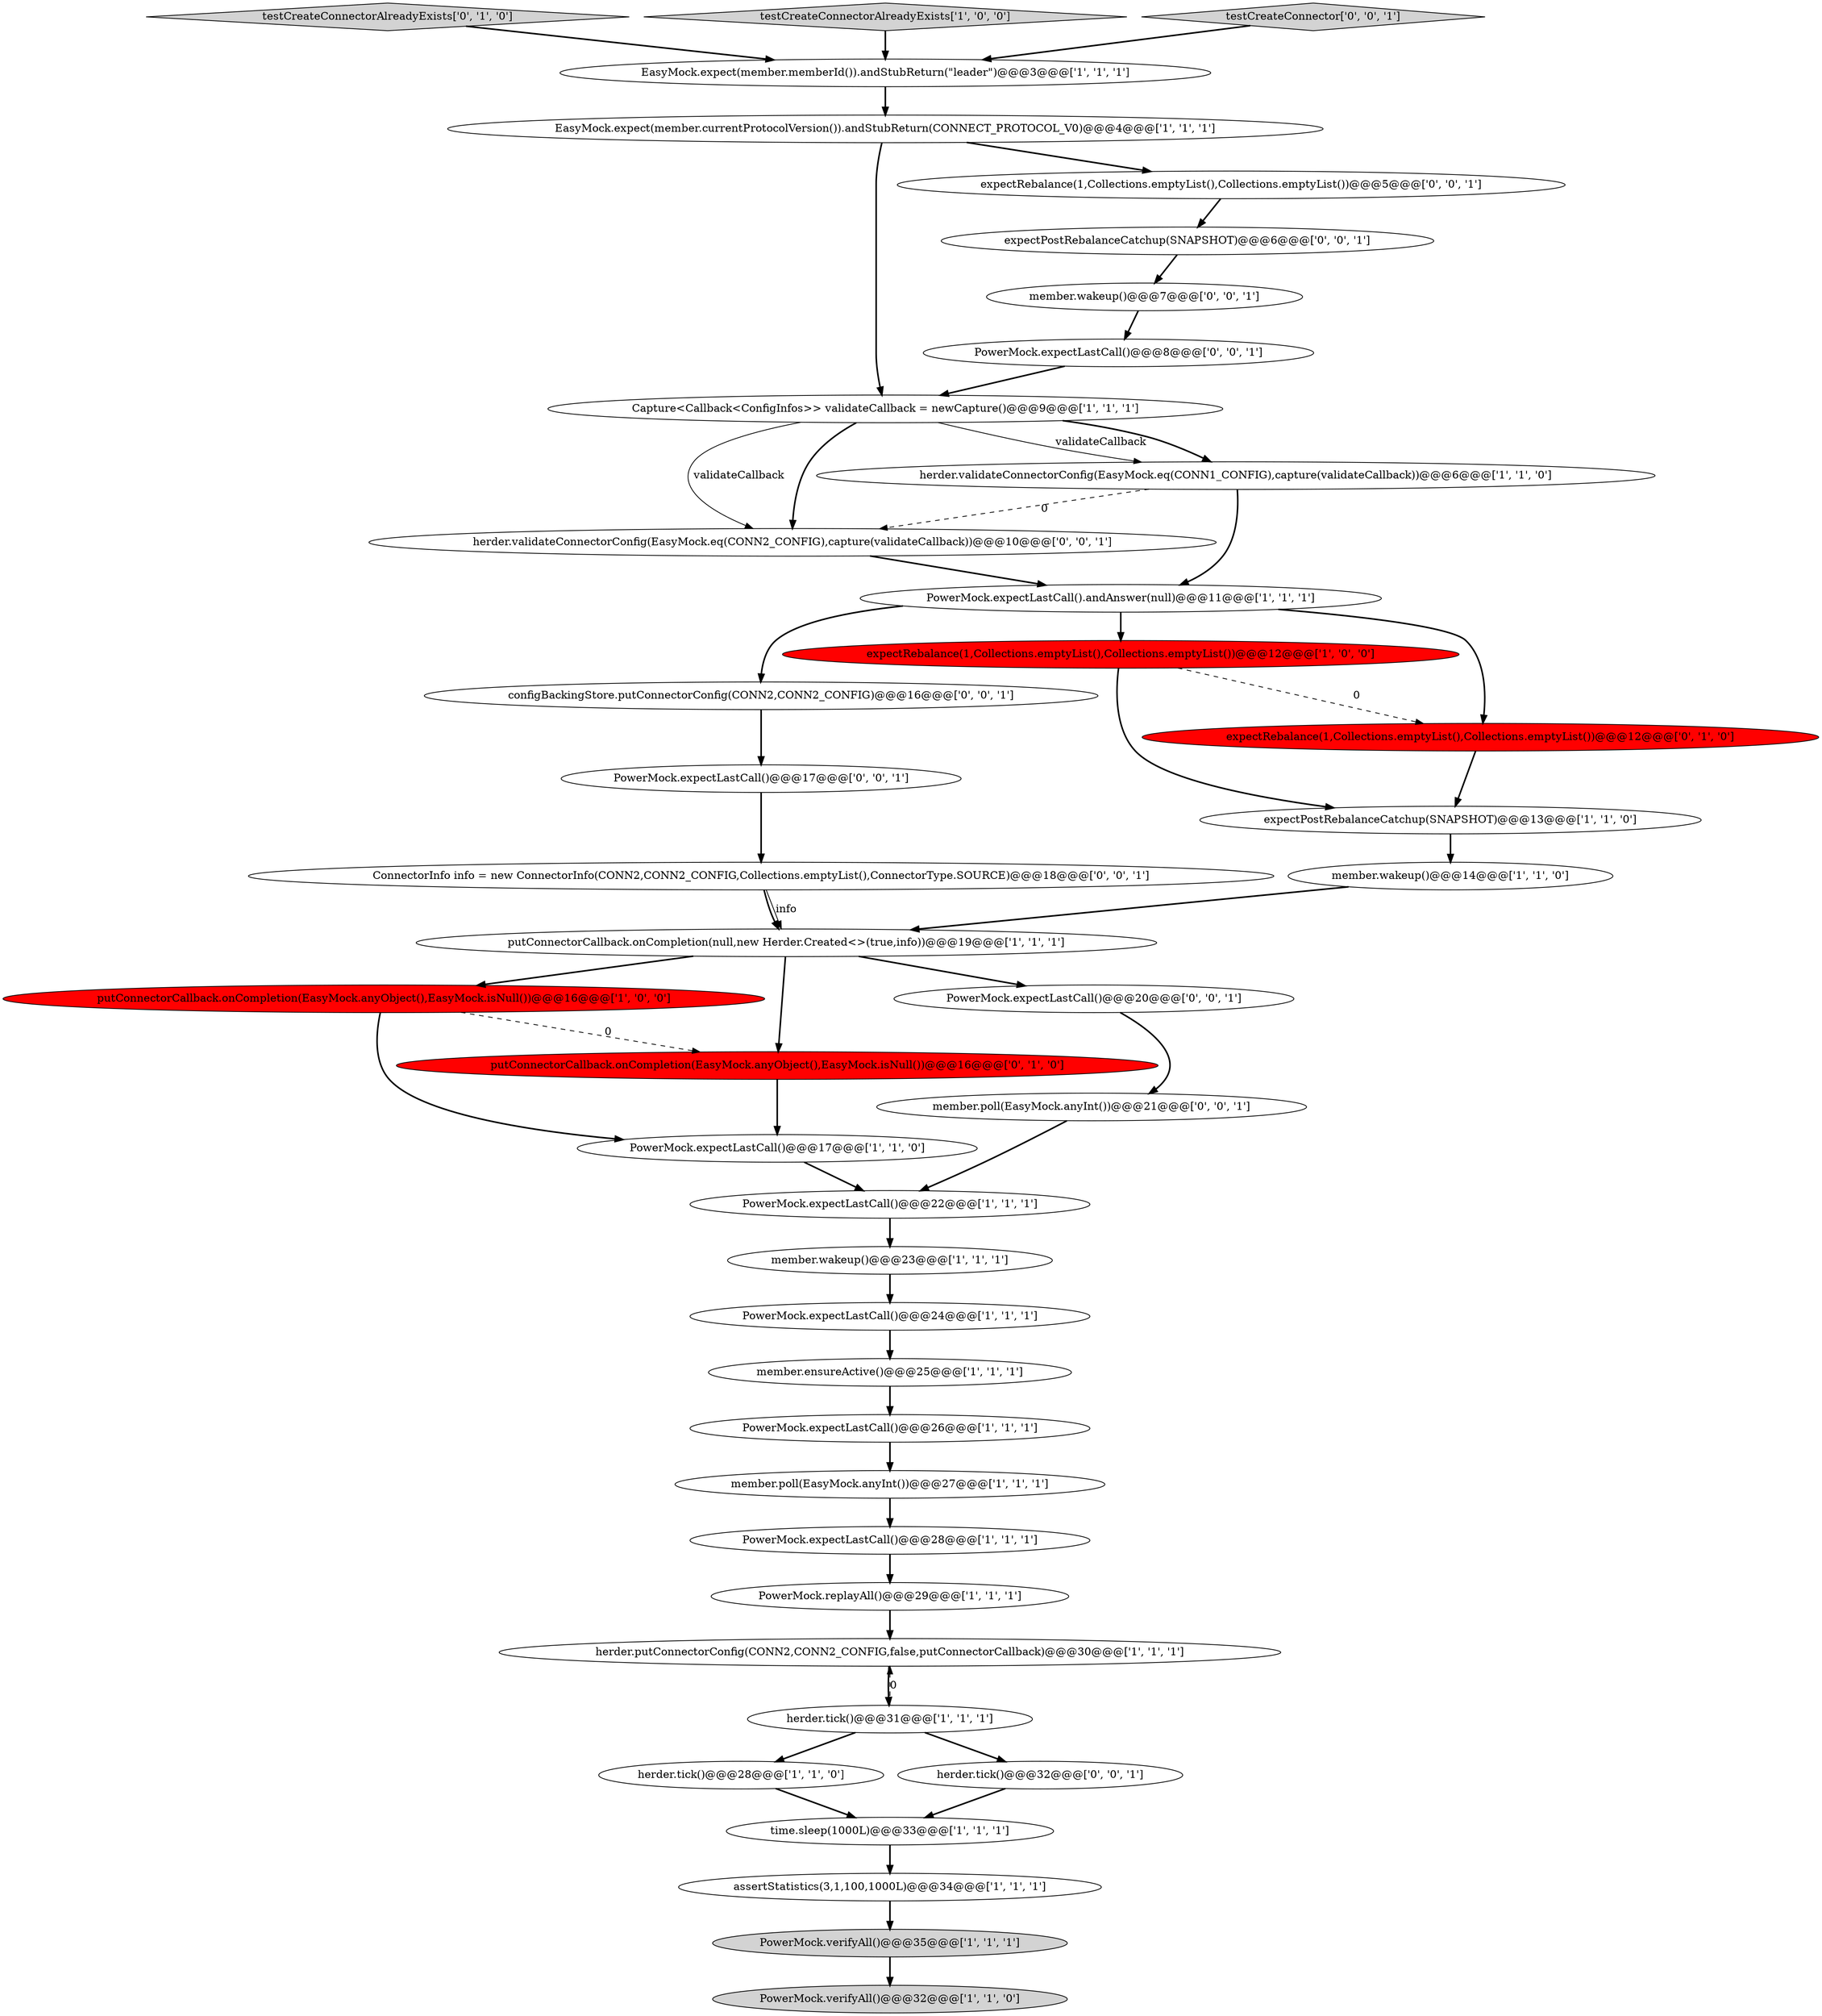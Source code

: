 digraph {
23 [style = filled, label = "member.ensureActive()@@@25@@@['1', '1', '1']", fillcolor = white, shape = ellipse image = "AAA0AAABBB1BBB"];
24 [style = filled, label = "EasyMock.expect(member.currentProtocolVersion()).andStubReturn(CONNECT_PROTOCOL_V0)@@@4@@@['1', '1', '1']", fillcolor = white, shape = ellipse image = "AAA0AAABBB1BBB"];
11 [style = filled, label = "PowerMock.replayAll()@@@29@@@['1', '1', '1']", fillcolor = white, shape = ellipse image = "AAA0AAABBB1BBB"];
14 [style = filled, label = "PowerMock.expectLastCall()@@@28@@@['1', '1', '1']", fillcolor = white, shape = ellipse image = "AAA0AAABBB1BBB"];
25 [style = filled, label = "expectRebalance(1,Collections.emptyList(),Collections.emptyList())@@@12@@@['1', '0', '0']", fillcolor = red, shape = ellipse image = "AAA1AAABBB1BBB"];
20 [style = filled, label = "herder.putConnectorConfig(CONN2,CONN2_CONFIG,false,putConnectorCallback)@@@30@@@['1', '1', '1']", fillcolor = white, shape = ellipse image = "AAA0AAABBB1BBB"];
28 [style = filled, label = "testCreateConnectorAlreadyExists['0', '1', '0']", fillcolor = lightgray, shape = diamond image = "AAA0AAABBB2BBB"];
12 [style = filled, label = "PowerMock.expectLastCall().andAnswer(null)@@@11@@@['1', '1', '1']", fillcolor = white, shape = ellipse image = "AAA0AAABBB1BBB"];
30 [style = filled, label = "configBackingStore.putConnectorConfig(CONN2,CONN2_CONFIG)@@@16@@@['0', '0', '1']", fillcolor = white, shape = ellipse image = "AAA0AAABBB3BBB"];
36 [style = filled, label = "expectPostRebalanceCatchup(SNAPSHOT)@@@6@@@['0', '0', '1']", fillcolor = white, shape = ellipse image = "AAA0AAABBB3BBB"];
8 [style = filled, label = "PowerMock.verifyAll()@@@35@@@['1', '1', '1']", fillcolor = lightgray, shape = ellipse image = "AAA0AAABBB1BBB"];
1 [style = filled, label = "herder.tick()@@@31@@@['1', '1', '1']", fillcolor = white, shape = ellipse image = "AAA0AAABBB1BBB"];
0 [style = filled, label = "putConnectorCallback.onCompletion(EasyMock.anyObject(),EasyMock.isNull())@@@16@@@['1', '0', '0']", fillcolor = red, shape = ellipse image = "AAA1AAABBB1BBB"];
26 [style = filled, label = "member.wakeup()@@@23@@@['1', '1', '1']", fillcolor = white, shape = ellipse image = "AAA0AAABBB1BBB"];
15 [style = filled, label = "herder.tick()@@@28@@@['1', '1', '0']", fillcolor = white, shape = ellipse image = "AAA0AAABBB1BBB"];
9 [style = filled, label = "EasyMock.expect(member.memberId()).andStubReturn(\"leader\")@@@3@@@['1', '1', '1']", fillcolor = white, shape = ellipse image = "AAA0AAABBB1BBB"];
38 [style = filled, label = "herder.validateConnectorConfig(EasyMock.eq(CONN2_CONFIG),capture(validateCallback))@@@10@@@['0', '0', '1']", fillcolor = white, shape = ellipse image = "AAA0AAABBB3BBB"];
10 [style = filled, label = "Capture<Callback<ConfigInfos>> validateCallback = newCapture()@@@9@@@['1', '1', '1']", fillcolor = white, shape = ellipse image = "AAA0AAABBB1BBB"];
37 [style = filled, label = "PowerMock.expectLastCall()@@@8@@@['0', '0', '1']", fillcolor = white, shape = ellipse image = "AAA0AAABBB3BBB"];
6 [style = filled, label = "PowerMock.verifyAll()@@@32@@@['1', '1', '0']", fillcolor = lightgray, shape = ellipse image = "AAA0AAABBB1BBB"];
39 [style = filled, label = "expectRebalance(1,Collections.emptyList(),Collections.emptyList())@@@5@@@['0', '0', '1']", fillcolor = white, shape = ellipse image = "AAA0AAABBB3BBB"];
5 [style = filled, label = "PowerMock.expectLastCall()@@@17@@@['1', '1', '0']", fillcolor = white, shape = ellipse image = "AAA0AAABBB1BBB"];
4 [style = filled, label = "putConnectorCallback.onCompletion(null,new Herder.Created<>(true,info))@@@19@@@['1', '1', '1']", fillcolor = white, shape = ellipse image = "AAA0AAABBB1BBB"];
33 [style = filled, label = "herder.tick()@@@32@@@['0', '0', '1']", fillcolor = white, shape = ellipse image = "AAA0AAABBB3BBB"];
40 [style = filled, label = "ConnectorInfo info = new ConnectorInfo(CONN2,CONN2_CONFIG,Collections.emptyList(),ConnectorType.SOURCE)@@@18@@@['0', '0', '1']", fillcolor = white, shape = ellipse image = "AAA0AAABBB3BBB"];
17 [style = filled, label = "assertStatistics(3,1,100,1000L)@@@34@@@['1', '1', '1']", fillcolor = white, shape = ellipse image = "AAA0AAABBB1BBB"];
34 [style = filled, label = "member.wakeup()@@@7@@@['0', '0', '1']", fillcolor = white, shape = ellipse image = "AAA0AAABBB3BBB"];
3 [style = filled, label = "herder.validateConnectorConfig(EasyMock.eq(CONN1_CONFIG),capture(validateCallback))@@@6@@@['1', '1', '0']", fillcolor = white, shape = ellipse image = "AAA0AAABBB1BBB"];
21 [style = filled, label = "member.wakeup()@@@14@@@['1', '1', '0']", fillcolor = white, shape = ellipse image = "AAA0AAABBB1BBB"];
13 [style = filled, label = "testCreateConnectorAlreadyExists['1', '0', '0']", fillcolor = lightgray, shape = diamond image = "AAA0AAABBB1BBB"];
29 [style = filled, label = "putConnectorCallback.onCompletion(EasyMock.anyObject(),EasyMock.isNull())@@@16@@@['0', '1', '0']", fillcolor = red, shape = ellipse image = "AAA1AAABBB2BBB"];
19 [style = filled, label = "PowerMock.expectLastCall()@@@24@@@['1', '1', '1']", fillcolor = white, shape = ellipse image = "AAA0AAABBB1BBB"];
32 [style = filled, label = "member.poll(EasyMock.anyInt())@@@21@@@['0', '0', '1']", fillcolor = white, shape = ellipse image = "AAA0AAABBB3BBB"];
2 [style = filled, label = "expectPostRebalanceCatchup(SNAPSHOT)@@@13@@@['1', '1', '0']", fillcolor = white, shape = ellipse image = "AAA0AAABBB1BBB"];
22 [style = filled, label = "member.poll(EasyMock.anyInt())@@@27@@@['1', '1', '1']", fillcolor = white, shape = ellipse image = "AAA0AAABBB1BBB"];
18 [style = filled, label = "time.sleep(1000L)@@@33@@@['1', '1', '1']", fillcolor = white, shape = ellipse image = "AAA0AAABBB1BBB"];
31 [style = filled, label = "testCreateConnector['0', '0', '1']", fillcolor = lightgray, shape = diamond image = "AAA0AAABBB3BBB"];
16 [style = filled, label = "PowerMock.expectLastCall()@@@22@@@['1', '1', '1']", fillcolor = white, shape = ellipse image = "AAA0AAABBB1BBB"];
7 [style = filled, label = "PowerMock.expectLastCall()@@@26@@@['1', '1', '1']", fillcolor = white, shape = ellipse image = "AAA0AAABBB1BBB"];
27 [style = filled, label = "expectRebalance(1,Collections.emptyList(),Collections.emptyList())@@@12@@@['0', '1', '0']", fillcolor = red, shape = ellipse image = "AAA1AAABBB2BBB"];
35 [style = filled, label = "PowerMock.expectLastCall()@@@20@@@['0', '0', '1']", fillcolor = white, shape = ellipse image = "AAA0AAABBB3BBB"];
41 [style = filled, label = "PowerMock.expectLastCall()@@@17@@@['0', '0', '1']", fillcolor = white, shape = ellipse image = "AAA0AAABBB3BBB"];
24->10 [style = bold, label=""];
40->4 [style = bold, label=""];
17->8 [style = bold, label=""];
11->20 [style = bold, label=""];
4->35 [style = bold, label=""];
29->5 [style = bold, label=""];
30->41 [style = bold, label=""];
36->34 [style = bold, label=""];
37->10 [style = bold, label=""];
31->9 [style = bold, label=""];
10->3 [style = solid, label="validateCallback"];
1->15 [style = bold, label=""];
3->38 [style = dashed, label="0"];
16->26 [style = bold, label=""];
24->39 [style = bold, label=""];
18->17 [style = bold, label=""];
38->12 [style = bold, label=""];
28->9 [style = bold, label=""];
10->3 [style = bold, label=""];
35->32 [style = bold, label=""];
12->30 [style = bold, label=""];
8->6 [style = bold, label=""];
4->29 [style = bold, label=""];
3->12 [style = bold, label=""];
20->1 [style = bold, label=""];
32->16 [style = bold, label=""];
26->19 [style = bold, label=""];
15->18 [style = bold, label=""];
25->2 [style = bold, label=""];
4->0 [style = bold, label=""];
40->4 [style = solid, label="info"];
1->20 [style = dashed, label="0"];
5->16 [style = bold, label=""];
7->22 [style = bold, label=""];
1->33 [style = bold, label=""];
10->38 [style = solid, label="validateCallback"];
34->37 [style = bold, label=""];
41->40 [style = bold, label=""];
33->18 [style = bold, label=""];
2->21 [style = bold, label=""];
25->27 [style = dashed, label="0"];
12->25 [style = bold, label=""];
19->23 [style = bold, label=""];
0->29 [style = dashed, label="0"];
23->7 [style = bold, label=""];
13->9 [style = bold, label=""];
22->14 [style = bold, label=""];
14->11 [style = bold, label=""];
12->27 [style = bold, label=""];
39->36 [style = bold, label=""];
9->24 [style = bold, label=""];
27->2 [style = bold, label=""];
10->38 [style = bold, label=""];
0->5 [style = bold, label=""];
21->4 [style = bold, label=""];
}

